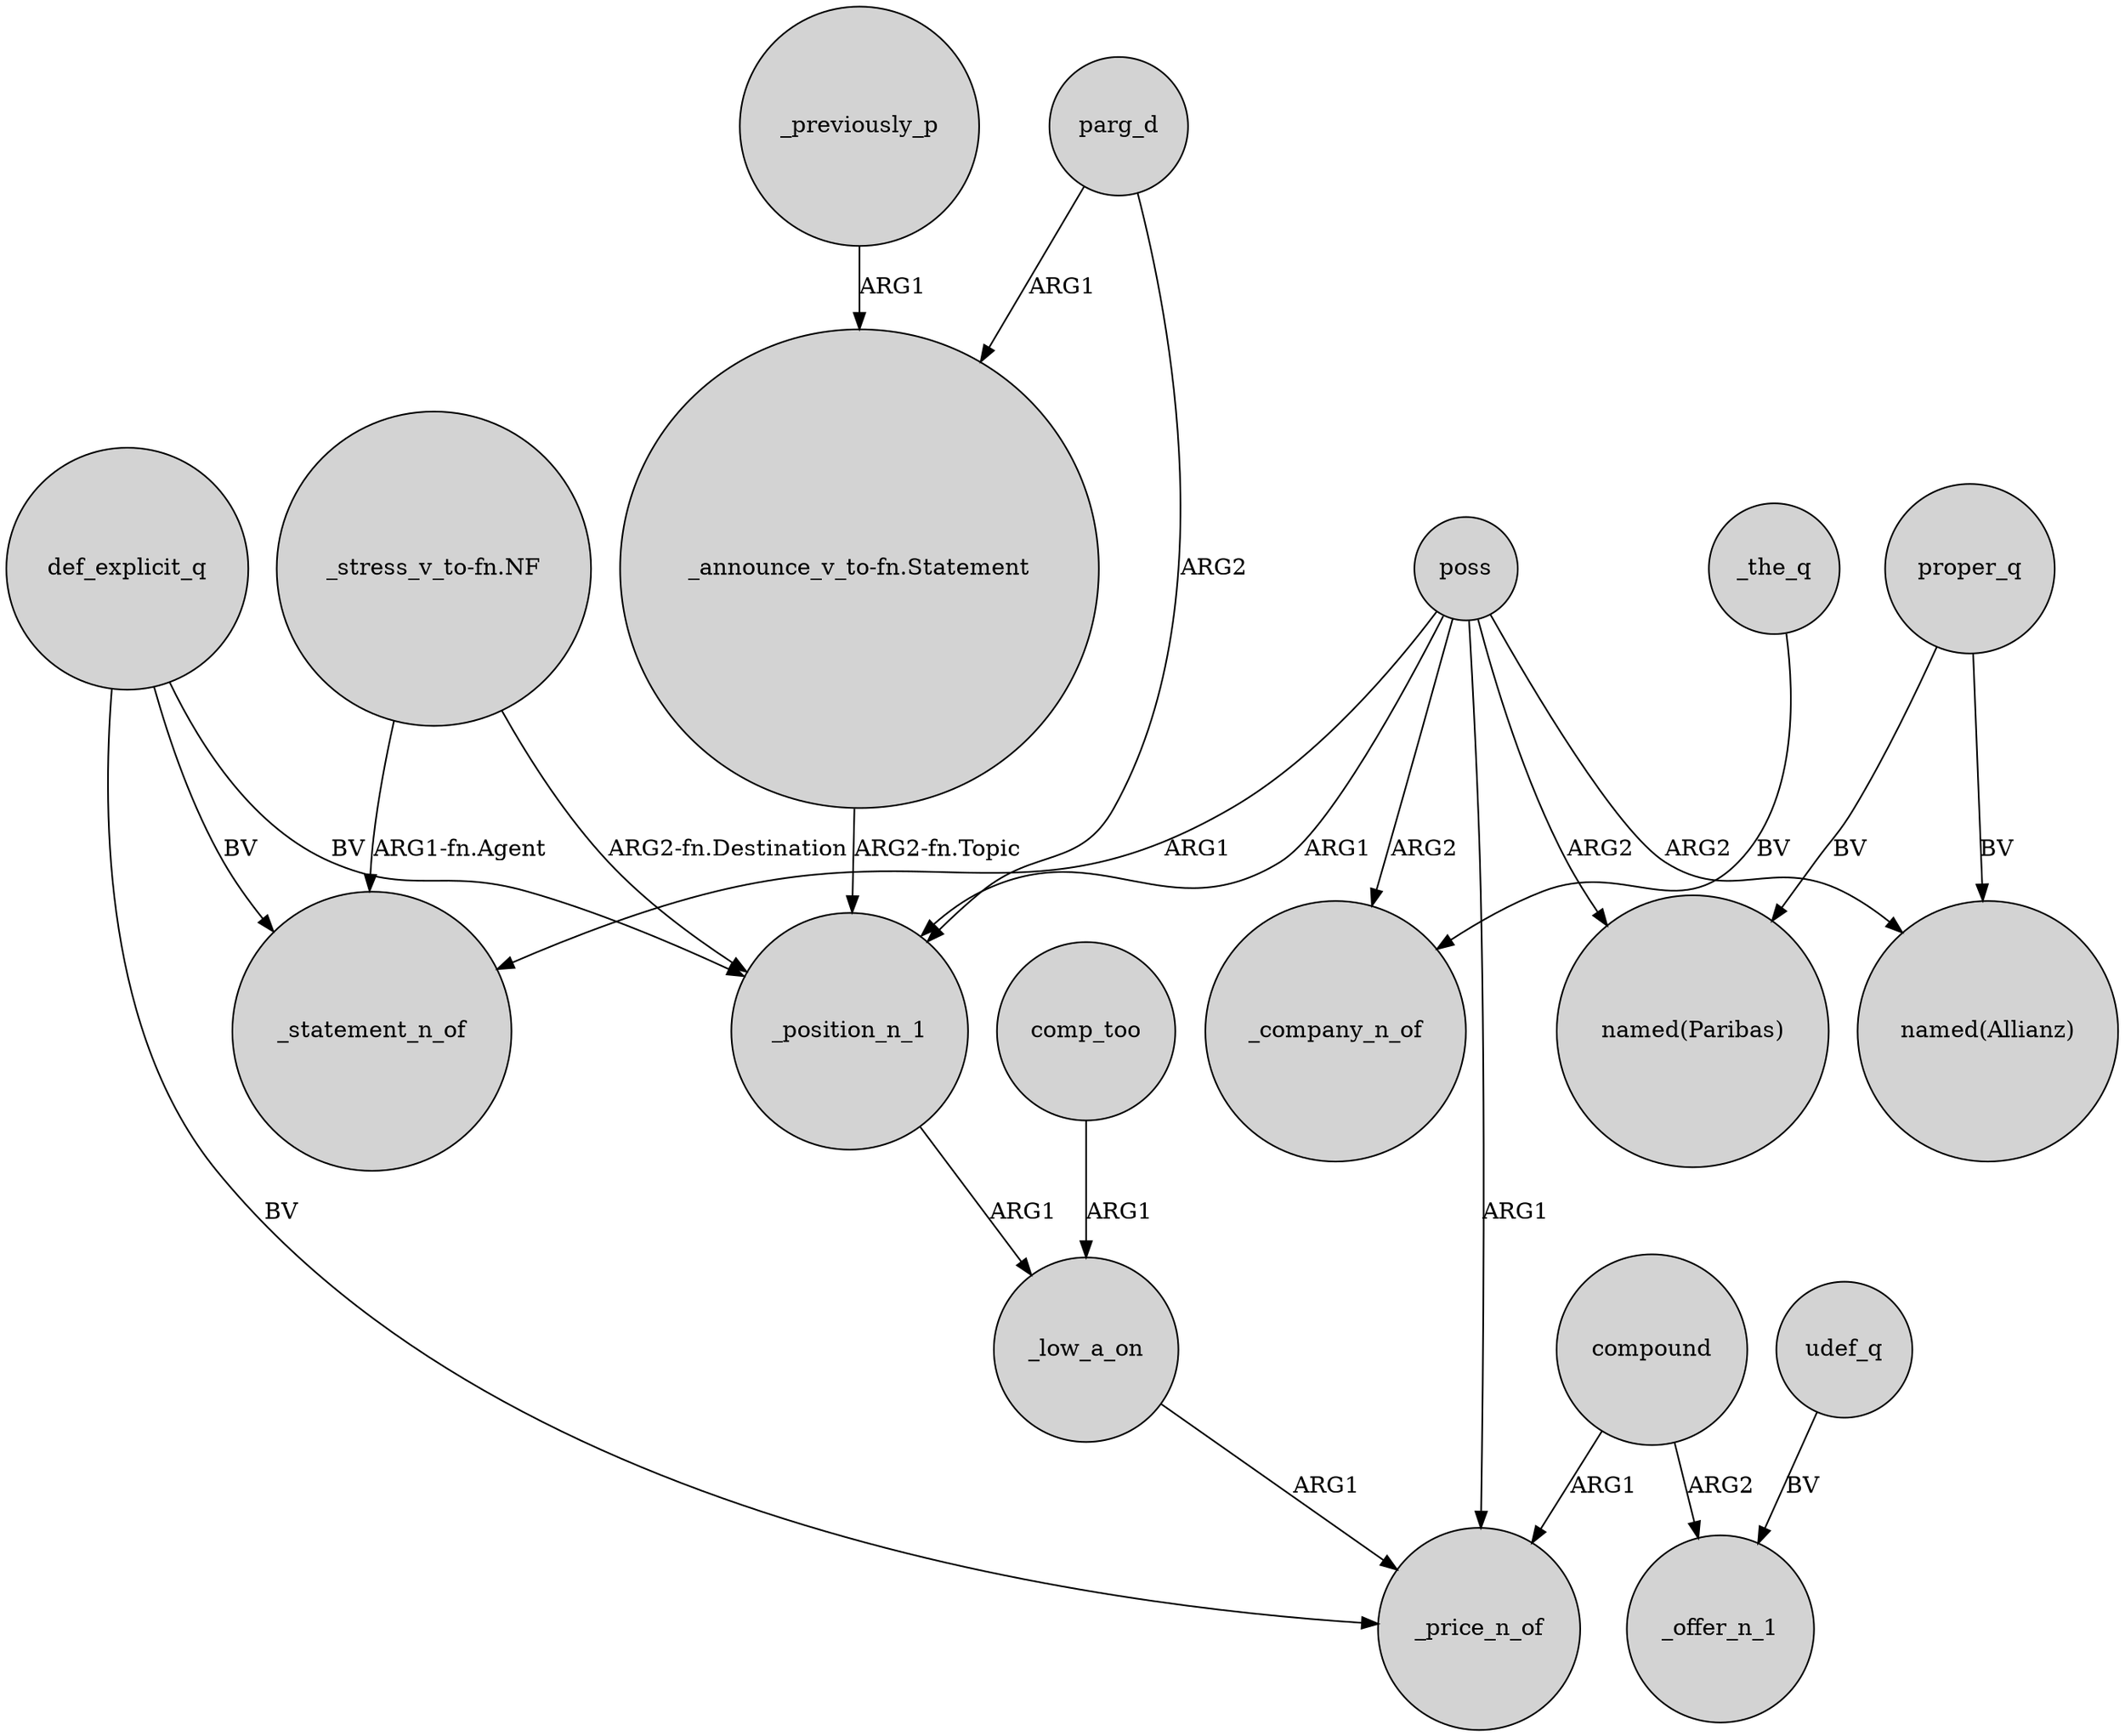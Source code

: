 digraph {
	node [shape=circle style=filled]
	"_stress_v_to-fn.NF" -> _position_n_1 [label="ARG2-fn.Destination"]
	poss -> _price_n_of [label=ARG1]
	def_explicit_q -> _position_n_1 [label=BV]
	_position_n_1 -> _low_a_on [label=ARG1]
	poss -> _statement_n_of [label=ARG1]
	udef_q -> _offer_n_1 [label=BV]
	_the_q -> _company_n_of [label=BV]
	def_explicit_q -> _price_n_of [label=BV]
	_previously_p -> "_announce_v_to-fn.Statement" [label=ARG1]
	parg_d -> "_announce_v_to-fn.Statement" [label=ARG1]
	compound -> _offer_n_1 [label=ARG2]
	poss -> "named(Allianz)" [label=ARG2]
	poss -> _position_n_1 [label=ARG1]
	poss -> "named(Paribas)" [label=ARG2]
	"_stress_v_to-fn.NF" -> _statement_n_of [label="ARG1-fn.Agent"]
	_low_a_on -> _price_n_of [label=ARG1]
	poss -> _company_n_of [label=ARG2]
	proper_q -> "named(Allianz)" [label=BV]
	compound -> _price_n_of [label=ARG1]
	parg_d -> _position_n_1 [label=ARG2]
	def_explicit_q -> _statement_n_of [label=BV]
	comp_too -> _low_a_on [label=ARG1]
	"_announce_v_to-fn.Statement" -> _position_n_1 [label="ARG2-fn.Topic"]
	proper_q -> "named(Paribas)" [label=BV]
}

